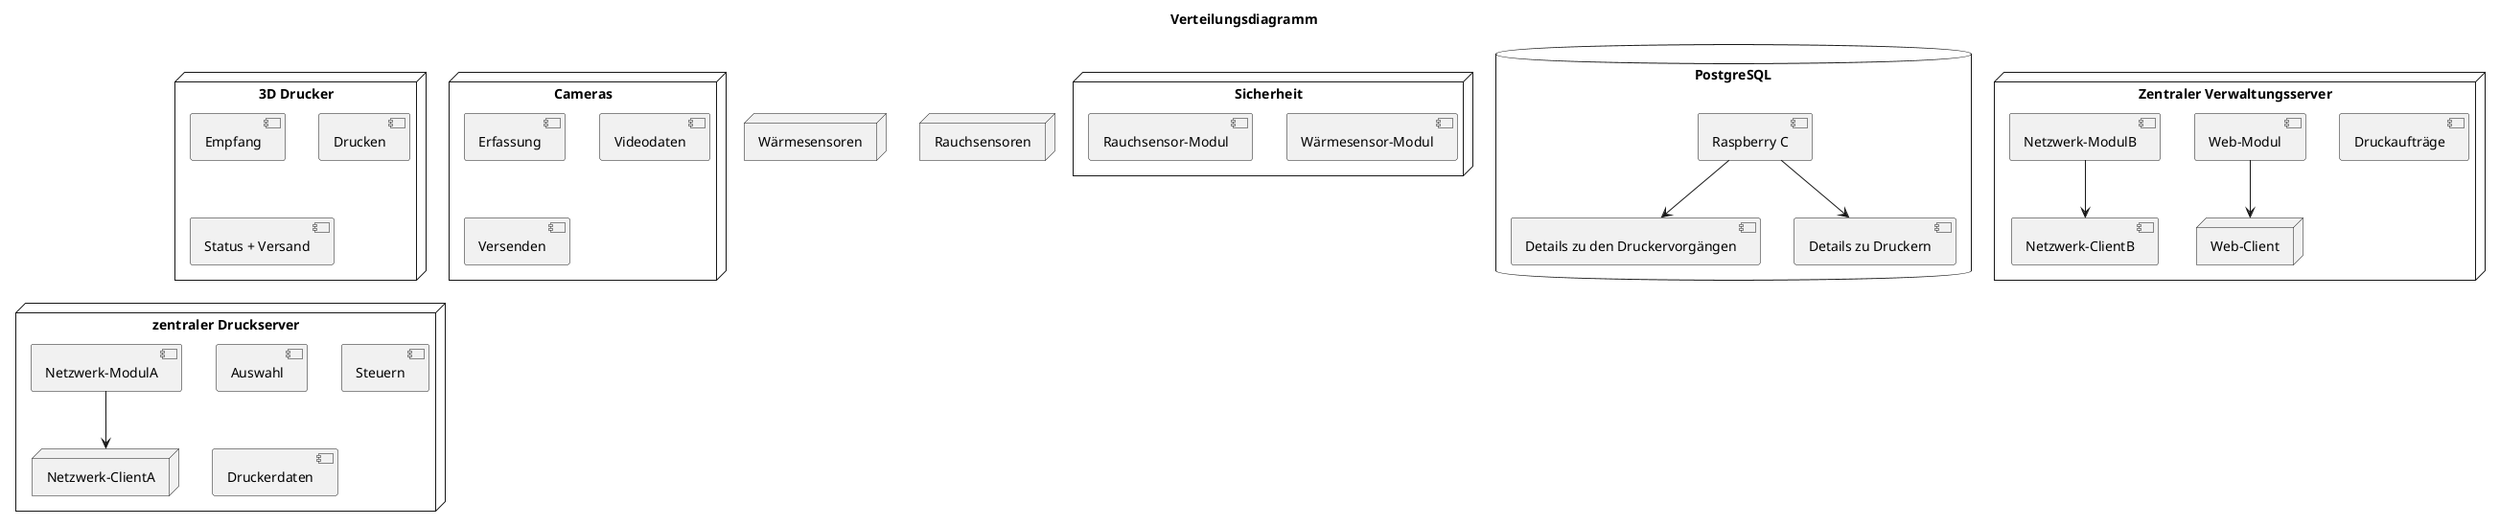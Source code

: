 @startuml

title Verteilungsdiagramm

node "3D Drucker" {
  [Empfang]
  [Drucken]
  [Status + Versand]

}
node "Cameras" {
  [Erfassung]
  [Videodaten]
  [Versenden]

}
node "Sicherheit" {
  [Wärmesensor-Modul]
  [Rauchsensor-Modul]
}


node "zentraler Druckserver" {
  [Versenden]
  [Auswahl]
  [Steuern]
  [Druckerdaten]
  [Netzwerk-ModulA]-->[Netzwerk-ClientA]

}


database "PostgreSQL\n" {
    [Raspberry C]-->[de_a]
    [Raspberry C]-->[de_b]
    [Details zu den Druckervorgängen] as de_a
    [Details zu Druckern] as de_b
}
node "Zentraler Verwaltungsserver"{
  [Druckaufträge]
  [Web-Modul]-->[Web-Client]
  [Netzwerk-ModulB]-->[Netzwerk-ClientB]

}
node "Web-Client" {

}
node "Netzwerk-ClientA" {

}
node "Wärmesensoren" {

}
node "Rauchsensoren" {

}
@enduml